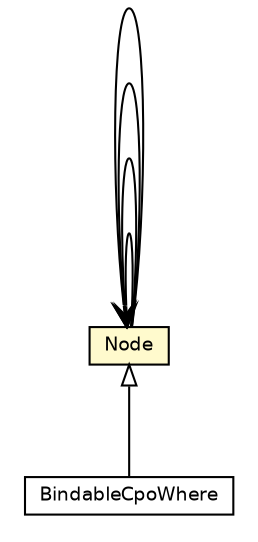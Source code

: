#!/usr/local/bin/dot
#
# Class diagram 
# Generated by UmlGraph version 4.6 (http://www.spinellis.gr/sw/umlgraph)
#

digraph G {
	edge [fontname="Helvetica",fontsize=10,labelfontname="Helvetica",labelfontsize=10];
	node [fontname="Helvetica",fontsize=10,shape=plaintext];
	// org.synchronoss.cpo.Node
	c8007 [label=<<table border="0" cellborder="1" cellspacing="0" cellpadding="2" port="p" bgcolor="lemonChiffon" href="./Node.html">
		<tr><td><table border="0" cellspacing="0" cellpadding="1">
			<tr><td> Node </td></tr>
		</table></td></tr>
		</table>>, fontname="Helvetica", fontcolor="black", fontsize=9.0];
	// org.synchronoss.cpo.BindableCpoWhere
	c8031 [label=<<table border="0" cellborder="1" cellspacing="0" cellpadding="2" port="p" href="./BindableCpoWhere.html">
		<tr><td><table border="0" cellspacing="0" cellpadding="1">
			<tr><td> BindableCpoWhere </td></tr>
		</table></td></tr>
		</table>>, fontname="Helvetica", fontcolor="black", fontsize=9.0];
	//org.synchronoss.cpo.BindableCpoWhere extends org.synchronoss.cpo.Node
	c8007:p -> c8031:p [dir=back,arrowtail=empty];
	// org.synchronoss.cpo.Node NAVASSOC org.synchronoss.cpo.Node
	c8007:p -> c8007:p [taillabel="", label="", headlabel="", fontname="Helvetica", fontcolor="black", fontsize=10.0, color="black", arrowhead=open];
	// org.synchronoss.cpo.Node NAVASSOC org.synchronoss.cpo.Node
	c8007:p -> c8007:p [taillabel="", label="", headlabel="", fontname="Helvetica", fontcolor="black", fontsize=10.0, color="black", arrowhead=open];
	// org.synchronoss.cpo.Node NAVASSOC org.synchronoss.cpo.Node
	c8007:p -> c8007:p [taillabel="", label="", headlabel="", fontname="Helvetica", fontcolor="black", fontsize=10.0, color="black", arrowhead=open];
	// org.synchronoss.cpo.Node NAVASSOC org.synchronoss.cpo.Node
	c8007:p -> c8007:p [taillabel="", label="", headlabel="", fontname="Helvetica", fontcolor="black", fontsize=10.0, color="black", arrowhead=open];
}

